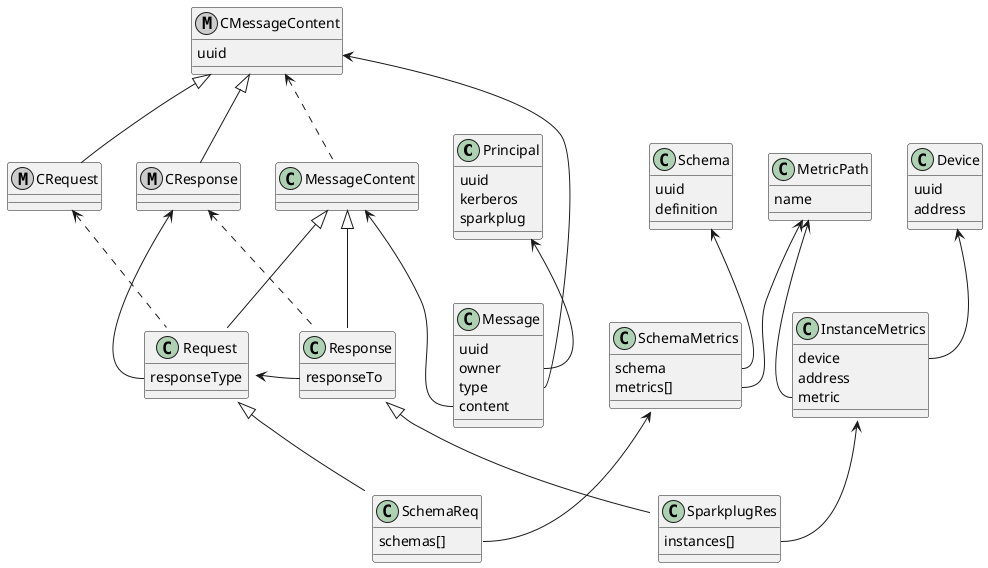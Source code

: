 @startuml

class Principal {
    uuid
    kerberos
    sparkplug
}
class Message {
  uuid
  owner
  type
  content
}
class MessageContent { }
class Request {
  responseType
}
class Response {
  responseTo
}

class MetricPath {
    name
}

class Schema {
    uuid
    definition
}
class SchemaMetrics {
    schema
    metrics[]
}
class SchemaReq {
    schemas[]
}

class Device {
    uuid
    address
}
class InstanceMetrics {
    device
    address
    metric
}
class SparkplugRes {
    instances[]   
}

metaclass CMessageContent {
    uuid
}
metaclass CRequest {}
metaclass CResponse {}

MessageContent <|-- Request
MessageContent <|-- Response

CMessageContent <|-- CRequest
CMessageContent <|-- CResponse

CMessageContent <.. MessageContent
CRequest <.. Request
CResponse <.. Response

Principal <-- Message::owner
CMessageContent <-- Message::type
MessageContent <-- Message::content
CResponse <-- Request::responseType
Request <- Response::responseTo

Request <|-- SchemaReq
SchemaMetrics <-- SchemaReq::schemas
Schema <-- SchemaMetrics::schema
MetricPath <-- SchemaMetrics::metrics

Response <|-- SparkplugRes
InstanceMetrics <-- SparkplugRes::instances
Device <-- InstanceMetrics::device
MetricPath <-- InstanceMetrics::metric

@enduml
